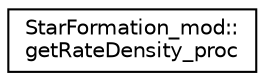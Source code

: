 digraph "Graphical Class Hierarchy"
{
 // LATEX_PDF_SIZE
  edge [fontname="Helvetica",fontsize="10",labelfontname="Helvetica",labelfontsize="10"];
  node [fontname="Helvetica",fontsize="10",shape=record];
  rankdir="LR";
  Node0 [label="StarFormation_mod::\lgetRateDensity_proc",height=0.2,width=0.4,color="black", fillcolor="white", style="filled",URL="$interfaceStarFormation__mod_1_1getRateDensity__proc.html",tooltip=" "];
}
